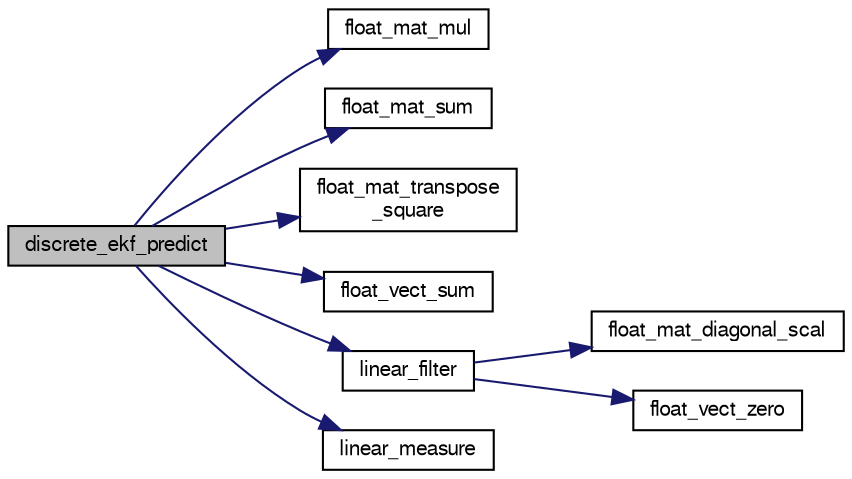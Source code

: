 digraph "discrete_ekf_predict"
{
  edge [fontname="FreeSans",fontsize="10",labelfontname="FreeSans",labelfontsize="10"];
  node [fontname="FreeSans",fontsize="10",shape=record];
  rankdir="LR";
  Node1 [label="discrete_ekf_predict",height=0.2,width=0.4,color="black", fillcolor="grey75", style="filled", fontcolor="black"];
  Node1 -> Node2 [color="midnightblue",fontsize="10",style="solid",fontname="FreeSans"];
  Node2 [label="float_mat_mul",height=0.2,width=0.4,color="black", fillcolor="white", style="filled",URL="$group__math__algebra__float.html#gaa2086b4cd9a5203452c165ee3c55eaee",tooltip="o = a * b "];
  Node1 -> Node3 [color="midnightblue",fontsize="10",style="solid",fontname="FreeSans"];
  Node3 [label="float_mat_sum",height=0.2,width=0.4,color="black", fillcolor="white", style="filled",URL="$group__math__algebra__float.html#ga2d143f10f40b2f1299abc89b74d45a7d",tooltip="o = a + b "];
  Node1 -> Node4 [color="midnightblue",fontsize="10",style="solid",fontname="FreeSans"];
  Node4 [label="float_mat_transpose\l_square",height=0.2,width=0.4,color="black", fillcolor="white", style="filled",URL="$group__math__algebra__float.html#gad97a0203820a902c0702bcad314a7bc4",tooltip="transpose square matrix "];
  Node1 -> Node5 [color="midnightblue",fontsize="10",style="solid",fontname="FreeSans"];
  Node5 [label="float_vect_sum",height=0.2,width=0.4,color="black", fillcolor="white", style="filled",URL="$group__math__algebra__float.html#ga0c9a0d18305c582cf58a79771919c1e9",tooltip="o = a + b "];
  Node1 -> Node6 [color="midnightblue",fontsize="10",style="solid",fontname="FreeSans"];
  Node6 [label="linear_filter",height=0.2,width=0.4,color="black", fillcolor="white", style="filled",URL="$discrete__ekf_8c.html#a8129f4209e00f0e3a4bed6979c6cdef3"];
  Node6 -> Node7 [color="midnightblue",fontsize="10",style="solid",fontname="FreeSans"];
  Node7 [label="float_mat_diagonal_scal",height=0.2,width=0.4,color="black", fillcolor="white", style="filled",URL="$group__math__algebra__float.html#gaf1c0978a245e92964885adc84914875a",tooltip="Make an n x n identity matrix (for matrix passed as array) "];
  Node6 -> Node8 [color="midnightblue",fontsize="10",style="solid",fontname="FreeSans"];
  Node8 [label="float_vect_zero",height=0.2,width=0.4,color="black", fillcolor="white", style="filled",URL="$group__math__algebra__float.html#ga132a789820c2d2610906e87120af9d18",tooltip="a = 0 "];
  Node1 -> Node9 [color="midnightblue",fontsize="10",style="solid",fontname="FreeSans"];
  Node9 [label="linear_measure",height=0.2,width=0.4,color="black", fillcolor="white", style="filled",URL="$discrete__ekf_8c.html#a915e5c594a306beda10175b41f9a9d5e"];
}
